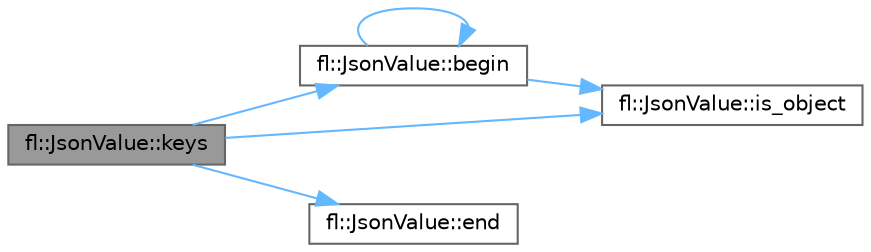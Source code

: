 digraph "fl::JsonValue::keys"
{
 // INTERACTIVE_SVG=YES
 // LATEX_PDF_SIZE
  bgcolor="transparent";
  edge [fontname=Helvetica,fontsize=10,labelfontname=Helvetica,labelfontsize=10];
  node [fontname=Helvetica,fontsize=10,shape=box,height=0.2,width=0.4];
  rankdir="LR";
  Node1 [id="Node000001",label="fl::JsonValue::keys",height=0.2,width=0.4,color="gray40", fillcolor="grey60", style="filled", fontcolor="black",tooltip=" "];
  Node1 -> Node2 [id="edge1_Node000001_Node000002",color="steelblue1",style="solid",tooltip=" "];
  Node2 [id="Node000002",label="fl::JsonValue::begin",height=0.2,width=0.4,color="grey40", fillcolor="white", style="filled",URL="$da/dd6/structfl_1_1_json_value_afeef6d5a872338fe0db977ddc89f88f2.html#afeef6d5a872338fe0db977ddc89f88f2",tooltip=" "];
  Node2 -> Node2 [id="edge2_Node000002_Node000002",color="steelblue1",style="solid",tooltip=" "];
  Node2 -> Node3 [id="edge3_Node000002_Node000003",color="steelblue1",style="solid",tooltip=" "];
  Node3 [id="Node000003",label="fl::JsonValue::is_object",height=0.2,width=0.4,color="grey40", fillcolor="white", style="filled",URL="$da/dd6/structfl_1_1_json_value_a26833d02ca199f2587be21f59a776c0d.html#a26833d02ca199f2587be21f59a776c0d",tooltip=" "];
  Node1 -> Node4 [id="edge4_Node000001_Node000004",color="steelblue1",style="solid",tooltip=" "];
  Node4 [id="Node000004",label="fl::JsonValue::end",height=0.2,width=0.4,color="grey40", fillcolor="white", style="filled",URL="$da/dd6/structfl_1_1_json_value_a722a4dff148cde306257eb1fdf2f626f.html#a722a4dff148cde306257eb1fdf2f626f",tooltip=" "];
  Node1 -> Node3 [id="edge5_Node000001_Node000003",color="steelblue1",style="solid",tooltip=" "];
}
